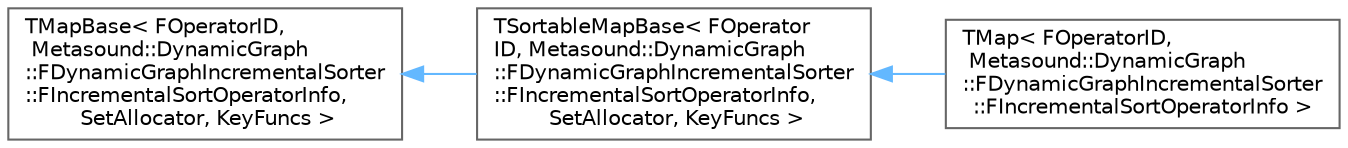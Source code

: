 digraph "Graphical Class Hierarchy"
{
 // INTERACTIVE_SVG=YES
 // LATEX_PDF_SIZE
  bgcolor="transparent";
  edge [fontname=Helvetica,fontsize=10,labelfontname=Helvetica,labelfontsize=10];
  node [fontname=Helvetica,fontsize=10,shape=box,height=0.2,width=0.4];
  rankdir="LR";
  Node0 [id="Node000000",label="TMapBase\< FOperatorID,\l Metasound::DynamicGraph\l::FDynamicGraphIncrementalSorter\l::FIncrementalSortOperatorInfo,\l SetAllocator, KeyFuncs \>",height=0.2,width=0.4,color="grey40", fillcolor="white", style="filled",URL="$d8/dad/classTMapBase.html",tooltip=" "];
  Node0 -> Node1 [id="edge7147_Node000000_Node000001",dir="back",color="steelblue1",style="solid",tooltip=" "];
  Node1 [id="Node000001",label="TSortableMapBase\< FOperator\lID, Metasound::DynamicGraph\l::FDynamicGraphIncrementalSorter\l::FIncrementalSortOperatorInfo,\l SetAllocator, KeyFuncs \>",height=0.2,width=0.4,color="grey40", fillcolor="white", style="filled",URL="$de/df5/classTSortableMapBase.html",tooltip=" "];
  Node1 -> Node2 [id="edge7148_Node000001_Node000002",dir="back",color="steelblue1",style="solid",tooltip=" "];
  Node2 [id="Node000002",label="TMap\< FOperatorID,\l Metasound::DynamicGraph\l::FDynamicGraphIncrementalSorter\l::FIncrementalSortOperatorInfo \>",height=0.2,width=0.4,color="grey40", fillcolor="white", style="filled",URL="$d8/da9/classTMap.html",tooltip=" "];
}
